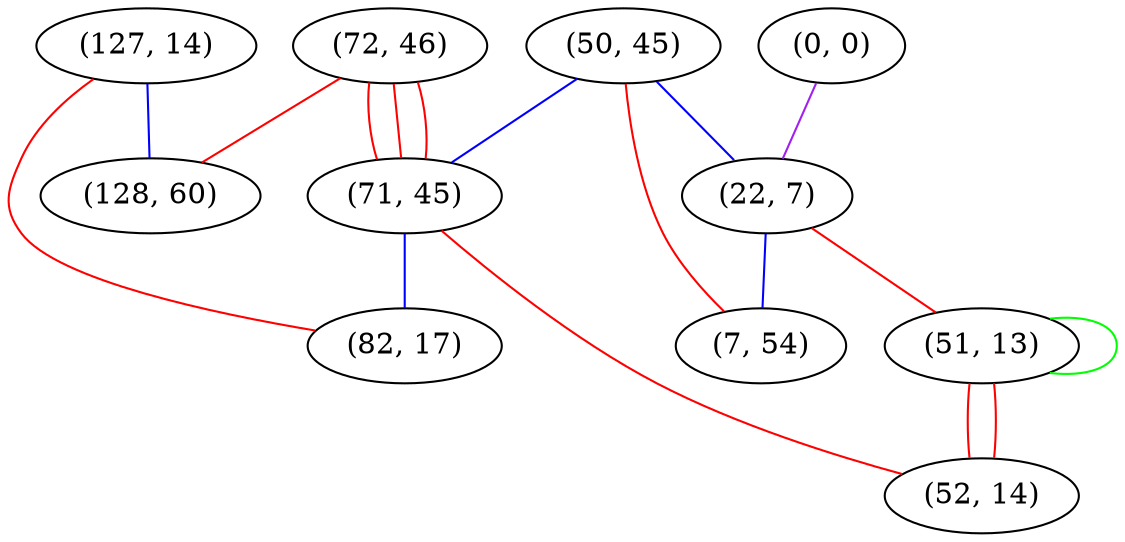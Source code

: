 graph "" {
"(72, 46)";
"(50, 45)";
"(0, 0)";
"(127, 14)";
"(71, 45)";
"(82, 17)";
"(22, 7)";
"(51, 13)";
"(7, 54)";
"(52, 14)";
"(128, 60)";
"(72, 46)" -- "(71, 45)"  [color=red, key=0, weight=1];
"(72, 46)" -- "(71, 45)"  [color=red, key=1, weight=1];
"(72, 46)" -- "(71, 45)"  [color=red, key=2, weight=1];
"(72, 46)" -- "(128, 60)"  [color=red, key=0, weight=1];
"(50, 45)" -- "(7, 54)"  [color=red, key=0, weight=1];
"(50, 45)" -- "(71, 45)"  [color=blue, key=0, weight=3];
"(50, 45)" -- "(22, 7)"  [color=blue, key=0, weight=3];
"(0, 0)" -- "(22, 7)"  [color=purple, key=0, weight=4];
"(127, 14)" -- "(82, 17)"  [color=red, key=0, weight=1];
"(127, 14)" -- "(128, 60)"  [color=blue, key=0, weight=3];
"(71, 45)" -- "(52, 14)"  [color=red, key=0, weight=1];
"(71, 45)" -- "(82, 17)"  [color=blue, key=0, weight=3];
"(22, 7)" -- "(7, 54)"  [color=blue, key=0, weight=3];
"(22, 7)" -- "(51, 13)"  [color=red, key=0, weight=1];
"(51, 13)" -- "(52, 14)"  [color=red, key=0, weight=1];
"(51, 13)" -- "(52, 14)"  [color=red, key=1, weight=1];
"(51, 13)" -- "(51, 13)"  [color=green, key=0, weight=2];
}
